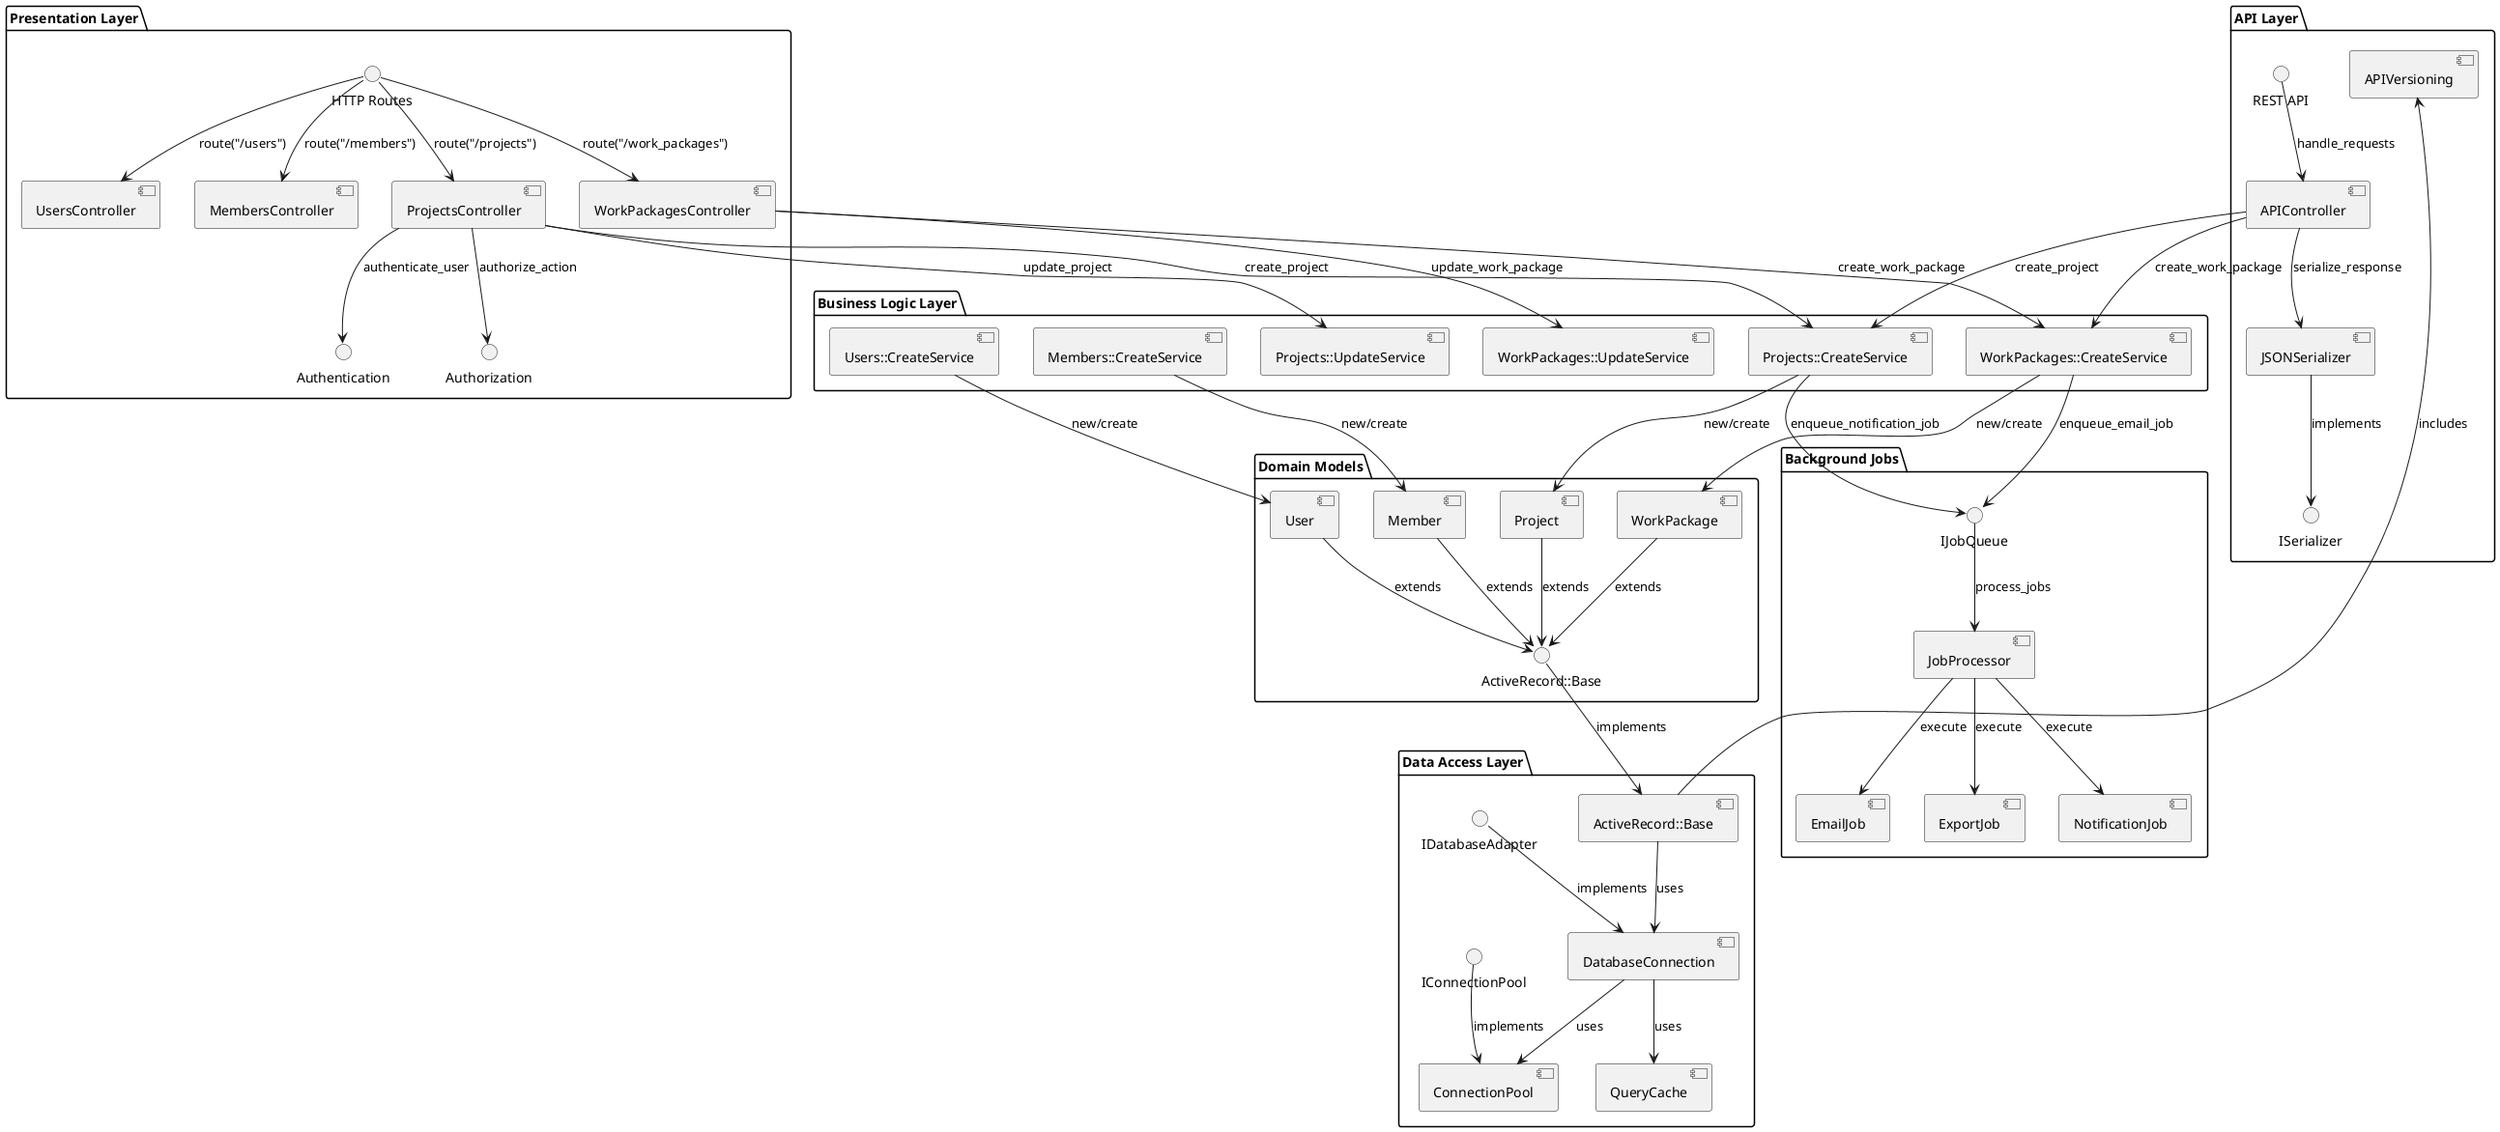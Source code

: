 @startuml ComponentDiagram_OpenProject
' Component diagram showing internal software components and data flow
top to bottom direction
package "Presentation Layer" {
  component [ProjectsController] as PC
  component [WorkPackagesController] as WPC
  component [UsersController] as UC
  component [MembersController] as MC
  
  interface "HTTP Routes" as Routes
  interface "Authentication" as Auth
  interface "Authorization" as Authz
}

package "Business Logic Layer" {
  component [Projects::CreateService] as PCS
  component [Projects::UpdateService] as PUS
  component [WorkPackages::CreateService] as WPCS
  component [WorkPackages::UpdateService] as WPUS
  component [Users::CreateService] as UCS
  component [Members::CreateService] as MCS

}

package "Data Access Layer" {
  component [ActiveRecord::Base] as AR
  
  component [DatabaseConnection] as DC
  component [ConnectionPool] as CP
  component [QueryCache] as QC
  
  interface "IDatabaseAdapter" as IDA
  interface "IConnectionPool" as ICP
}

package "Domain Models" {
  component [Project] as ProjectModel
  component [WorkPackage] as WPModel
  component [User] as UserModel
  component [Member] as MemberModel
  
  interface "ActiveRecord::Base" as ARB
}

package "Background Jobs" {
  component [JobProcessor] as JP
  component [EmailJob] as EJ
  component [ExportJob] as ExJ
  component [NotificationJob] as NJ
  
  interface "IJobQueue" as IJQ
}

package "API Layer" {
  component [APIController] as API
  component [JSONSerializer] as JS
  component [APIVersioning] as AV
  
  interface "REST API" as REST
  interface "ISerializer" as IS
}

' Presentation Layer connections
Routes --> PC : route("/projects")
Routes --> WPC : route("/work_packages") 
Routes --> UC : route("/users")
Routes --> MC : route("/members")

PC --> Auth : authenticate_user
PC --> Authz : authorize_action
PC --> PCS : create_project
PC --> PUS : update_project

WPC --> WPCS : create_work_package
WPC --> WPUS : update_work_package

' Business Logic connections  

PCS --> ProjectModel : new/create
WPCS --> WPModel : new/create
UCS --> UserModel : new/create
MCS --> MemberModel : new/create



' Data Access Layer connections
ProjectModel --> ARB : extends
WPModel --> ARB : extends  
UserModel --> ARB : extends
MemberModel --> ARB : extends

ARB --> AR : implements
AR --> AV : includes

AR --> DC : uses
DC --> CP : uses
DC --> QC : uses

' Domain Model connections

IDA --> DC : implements
ICP --> CP : implements

' Background Jobs connections
PCS --> IJQ : enqueue_notification_job
WPCS --> IJQ : enqueue_email_job
IJQ --> JP : process_jobs
JP --> EJ : execute
JP --> ExJ : execute  
JP --> NJ : execute

' API Layer connections
REST --> API : handle_requests
API --> JS : serialize_response
API --> PCS : create_project
API --> WPCS : create_work_package
JS --> IS : implements


@enduml
